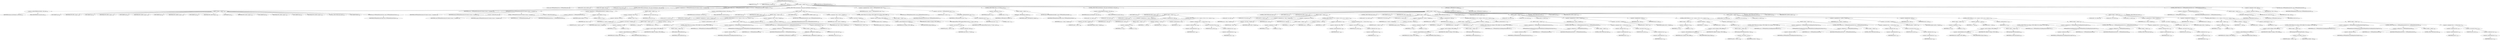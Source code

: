 digraph "TIFFReadDirEntrySshortArray" {  
"82661" [label = <(METHOD,TIFFReadDirEntrySshortArray)<SUB>1917</SUB>> ]
"82662" [label = <(PARAM,TIFF *tif)<SUB>1918</SUB>> ]
"82663" [label = <(PARAM,TIFFDirEntry *direntry)<SUB>1918</SUB>> ]
"82664" [label = <(PARAM,int16_t **value)<SUB>1918</SUB>> ]
"82665" [label = <(BLOCK,&lt;empty&gt;,&lt;empty&gt;)<SUB>1919</SUB>> ]
"82666" [label = <(LOCAL,enum TIFFReadDirEntryErr err: TIFFReadDirEntryErr)<SUB>1920</SUB>> ]
"82667" [label = <(LOCAL,uint32_t count: uint32_t)<SUB>1921</SUB>> ]
"82668" [label = <(LOCAL,void* origdata: void)<SUB>1922</SUB>> ]
"82669" [label = <(LOCAL,int16_t* data: int16_t)<SUB>1923</SUB>> ]
"82670" [label = <(CONTROL_STRUCTURE,switch(direntry-&gt;tdir_type),switch(direntry-&gt;tdir_type))<SUB>1924</SUB>> ]
"82671" [label = <(&lt;operator&gt;.indirectFieldAccess,direntry-&gt;tdir_type)<SUB>1924</SUB>> ]
"82672" [label = <(IDENTIFIER,direntry,switch(direntry-&gt;tdir_type))<SUB>1924</SUB>> ]
"82673" [label = <(FIELD_IDENTIFIER,tdir_type,tdir_type)<SUB>1924</SUB>> ]
"82674" [label = <(BLOCK,&lt;empty&gt;,&lt;empty&gt;)<SUB>1925</SUB>> ]
"82675" [label = <(JUMP_TARGET,case)<SUB>1926</SUB>> ]
"82676" [label = <(IDENTIFIER,TIFF_BYTE,&lt;empty&gt;)<SUB>1926</SUB>> ]
"82677" [label = <(JUMP_TARGET,case)<SUB>1927</SUB>> ]
"82678" [label = <(IDENTIFIER,TIFF_SBYTE,&lt;empty&gt;)<SUB>1927</SUB>> ]
"82679" [label = <(JUMP_TARGET,case)<SUB>1928</SUB>> ]
"82680" [label = <(IDENTIFIER,TIFF_SHORT,&lt;empty&gt;)<SUB>1928</SUB>> ]
"82681" [label = <(JUMP_TARGET,case)<SUB>1929</SUB>> ]
"82682" [label = <(IDENTIFIER,TIFF_SSHORT,&lt;empty&gt;)<SUB>1929</SUB>> ]
"82683" [label = <(JUMP_TARGET,case)<SUB>1930</SUB>> ]
"82684" [label = <(IDENTIFIER,TIFF_LONG,&lt;empty&gt;)<SUB>1930</SUB>> ]
"82685" [label = <(JUMP_TARGET,case)<SUB>1931</SUB>> ]
"82686" [label = <(IDENTIFIER,TIFF_SLONG,&lt;empty&gt;)<SUB>1931</SUB>> ]
"82687" [label = <(JUMP_TARGET,case)<SUB>1932</SUB>> ]
"82688" [label = <(IDENTIFIER,TIFF_LONG8,&lt;empty&gt;)<SUB>1932</SUB>> ]
"82689" [label = <(JUMP_TARGET,case)<SUB>1933</SUB>> ]
"82690" [label = <(IDENTIFIER,TIFF_SLONG8,&lt;empty&gt;)<SUB>1933</SUB>> ]
"82691" [label = <(CONTROL_STRUCTURE,break;,break;)<SUB>1934</SUB>> ]
"82692" [label = <(JUMP_TARGET,default)<SUB>1935</SUB>> ]
"82693" [label = <(RETURN,return (TIFFReadDirEntryErrType);,return (TIFFReadDirEntryErrType);)<SUB>1936</SUB>> ]
"82694" [label = <(IDENTIFIER,TIFFReadDirEntryErrType,return (TIFFReadDirEntryErrType);)<SUB>1936</SUB>> ]
"82695" [label = <(&lt;operator&gt;.assignment,err = TIFFReadDirEntryArray(tif, direntry, &amp;count, 2, &amp;origdata))<SUB>1938</SUB>> ]
"82696" [label = <(IDENTIFIER,err,err = TIFFReadDirEntryArray(tif, direntry, &amp;count, 2, &amp;origdata))<SUB>1938</SUB>> ]
"82697" [label = <(TIFFReadDirEntryArray,TIFFReadDirEntryArray(tif, direntry, &amp;count, 2, &amp;origdata))<SUB>1938</SUB>> ]
"82698" [label = <(IDENTIFIER,tif,TIFFReadDirEntryArray(tif, direntry, &amp;count, 2, &amp;origdata))<SUB>1938</SUB>> ]
"82699" [label = <(IDENTIFIER,direntry,TIFFReadDirEntryArray(tif, direntry, &amp;count, 2, &amp;origdata))<SUB>1938</SUB>> ]
"82700" [label = <(&lt;operator&gt;.addressOf,&amp;count)<SUB>1938</SUB>> ]
"82701" [label = <(IDENTIFIER,count,TIFFReadDirEntryArray(tif, direntry, &amp;count, 2, &amp;origdata))<SUB>1938</SUB>> ]
"82702" [label = <(LITERAL,2,TIFFReadDirEntryArray(tif, direntry, &amp;count, 2, &amp;origdata))<SUB>1938</SUB>> ]
"82703" [label = <(&lt;operator&gt;.addressOf,&amp;origdata)<SUB>1938</SUB>> ]
"82704" [label = <(IDENTIFIER,origdata,TIFFReadDirEntryArray(tif, direntry, &amp;count, 2, &amp;origdata))<SUB>1938</SUB>> ]
"82705" [label = <(CONTROL_STRUCTURE,if ((err != TIFFReadDirEntryErrOk) || (origdata == 0)),if ((err != TIFFReadDirEntryErrOk) || (origdata == 0)))<SUB>1939</SUB>> ]
"82706" [label = <(&lt;operator&gt;.logicalOr,(err != TIFFReadDirEntryErrOk) || (origdata == 0))<SUB>1939</SUB>> ]
"82707" [label = <(&lt;operator&gt;.notEquals,err != TIFFReadDirEntryErrOk)<SUB>1939</SUB>> ]
"82708" [label = <(IDENTIFIER,err,err != TIFFReadDirEntryErrOk)<SUB>1939</SUB>> ]
"82709" [label = <(IDENTIFIER,TIFFReadDirEntryErrOk,err != TIFFReadDirEntryErrOk)<SUB>1939</SUB>> ]
"82710" [label = <(&lt;operator&gt;.equals,origdata == 0)<SUB>1939</SUB>> ]
"82711" [label = <(IDENTIFIER,origdata,origdata == 0)<SUB>1939</SUB>> ]
"82712" [label = <(LITERAL,0,origdata == 0)<SUB>1939</SUB>> ]
"82713" [label = <(BLOCK,&lt;empty&gt;,&lt;empty&gt;)<SUB>1940</SUB>> ]
"82714" [label = <(&lt;operator&gt;.assignment,*value = 0)<SUB>1941</SUB>> ]
"82715" [label = <(&lt;operator&gt;.indirection,*value)<SUB>1941</SUB>> ]
"82716" [label = <(IDENTIFIER,value,*value = 0)<SUB>1941</SUB>> ]
"82717" [label = <(LITERAL,0,*value = 0)<SUB>1941</SUB>> ]
"82718" [label = <(RETURN,return (err);,return (err);)<SUB>1942</SUB>> ]
"82719" [label = <(IDENTIFIER,err,return (err);)<SUB>1942</SUB>> ]
"82720" [label = <(CONTROL_STRUCTURE,switch(direntry-&gt;tdir_type),switch(direntry-&gt;tdir_type))<SUB>1944</SUB>> ]
"82721" [label = <(&lt;operator&gt;.indirectFieldAccess,direntry-&gt;tdir_type)<SUB>1944</SUB>> ]
"82722" [label = <(IDENTIFIER,direntry,switch(direntry-&gt;tdir_type))<SUB>1944</SUB>> ]
"82723" [label = <(FIELD_IDENTIFIER,tdir_type,tdir_type)<SUB>1944</SUB>> ]
"82724" [label = <(BLOCK,&lt;empty&gt;,&lt;empty&gt;)<SUB>1945</SUB>> ]
"82725" [label = <(JUMP_TARGET,case)<SUB>1946</SUB>> ]
"82726" [label = <(IDENTIFIER,TIFF_SHORT,&lt;empty&gt;)<SUB>1946</SUB>> ]
"82727" [label = <(BLOCK,&lt;empty&gt;,&lt;empty&gt;)<SUB>1947</SUB>> ]
"82728" [label = <(LOCAL,uint16_t* m: uint16_t)<SUB>1948</SUB>> ]
"82729" [label = <(LOCAL,uint32_t n: uint32_t)<SUB>1949</SUB>> ]
"82730" [label = <(&lt;operator&gt;.assignment,m = (uint16_t *)origdata)<SUB>1950</SUB>> ]
"82731" [label = <(IDENTIFIER,m,m = (uint16_t *)origdata)<SUB>1950</SUB>> ]
"82732" [label = <(&lt;operator&gt;.cast,(uint16_t *)origdata)<SUB>1950</SUB>> ]
"82733" [label = <(UNKNOWN,uint16_t *,uint16_t *)<SUB>1950</SUB>> ]
"82734" [label = <(IDENTIFIER,origdata,(uint16_t *)origdata)<SUB>1950</SUB>> ]
"82735" [label = <(CONTROL_STRUCTURE,for (n = 0;n &lt; count;n++),for (n = 0;n &lt; count;n++))<SUB>1951</SUB>> ]
"82736" [label = <(BLOCK,&lt;empty&gt;,&lt;empty&gt;)<SUB>1951</SUB>> ]
"82737" [label = <(&lt;operator&gt;.assignment,n = 0)<SUB>1951</SUB>> ]
"82738" [label = <(IDENTIFIER,n,n = 0)<SUB>1951</SUB>> ]
"82739" [label = <(LITERAL,0,n = 0)<SUB>1951</SUB>> ]
"82740" [label = <(&lt;operator&gt;.lessThan,n &lt; count)<SUB>1951</SUB>> ]
"82741" [label = <(IDENTIFIER,n,n &lt; count)<SUB>1951</SUB>> ]
"82742" [label = <(IDENTIFIER,count,n &lt; count)<SUB>1951</SUB>> ]
"82743" [label = <(&lt;operator&gt;.postIncrement,n++)<SUB>1951</SUB>> ]
"82744" [label = <(IDENTIFIER,n,n++)<SUB>1951</SUB>> ]
"82745" [label = <(BLOCK,&lt;empty&gt;,&lt;empty&gt;)<SUB>1952</SUB>> ]
"82746" [label = <(CONTROL_STRUCTURE,if (tif-&gt;tif_flags &amp; TIFF_SWAB),if (tif-&gt;tif_flags &amp; TIFF_SWAB))<SUB>1953</SUB>> ]
"82747" [label = <(&lt;operator&gt;.and,tif-&gt;tif_flags &amp; TIFF_SWAB)<SUB>1953</SUB>> ]
"82748" [label = <(&lt;operator&gt;.indirectFieldAccess,tif-&gt;tif_flags)<SUB>1953</SUB>> ]
"82749" [label = <(IDENTIFIER,tif,tif-&gt;tif_flags &amp; TIFF_SWAB)<SUB>1953</SUB>> ]
"82750" [label = <(FIELD_IDENTIFIER,tif_flags,tif_flags)<SUB>1953</SUB>> ]
"82751" [label = <(IDENTIFIER,TIFF_SWAB,tif-&gt;tif_flags &amp; TIFF_SWAB)<SUB>1953</SUB>> ]
"82752" [label = <(BLOCK,&lt;empty&gt;,&lt;empty&gt;)<SUB>1954</SUB>> ]
"82753" [label = <(TIFFSwabShort,TIFFSwabShort(m))<SUB>1954</SUB>> ]
"82754" [label = <(IDENTIFIER,m,TIFFSwabShort(m))<SUB>1954</SUB>> ]
"82755" [label = <(&lt;operator&gt;.assignment,err = TIFFReadDirEntryCheckRangeSshortShort(*m))<SUB>1955</SUB>> ]
"82756" [label = <(IDENTIFIER,err,err = TIFFReadDirEntryCheckRangeSshortShort(*m))<SUB>1955</SUB>> ]
"82757" [label = <(TIFFReadDirEntryCheckRangeSshortShort,TIFFReadDirEntryCheckRangeSshortShort(*m))<SUB>1955</SUB>> ]
"82758" [label = <(&lt;operator&gt;.indirection,*m)<SUB>1955</SUB>> ]
"82759" [label = <(IDENTIFIER,m,TIFFReadDirEntryCheckRangeSshortShort(*m))<SUB>1955</SUB>> ]
"82760" [label = <(CONTROL_STRUCTURE,if (err != TIFFReadDirEntryErrOk),if (err != TIFFReadDirEntryErrOk))<SUB>1956</SUB>> ]
"82761" [label = <(&lt;operator&gt;.notEquals,err != TIFFReadDirEntryErrOk)<SUB>1956</SUB>> ]
"82762" [label = <(IDENTIFIER,err,err != TIFFReadDirEntryErrOk)<SUB>1956</SUB>> ]
"82763" [label = <(IDENTIFIER,TIFFReadDirEntryErrOk,err != TIFFReadDirEntryErrOk)<SUB>1956</SUB>> ]
"82764" [label = <(BLOCK,&lt;empty&gt;,&lt;empty&gt;)<SUB>1957</SUB>> ]
"82765" [label = <(_TIFFfreeExt,_TIFFfreeExt(tif, origdata))<SUB>1958</SUB>> ]
"82766" [label = <(IDENTIFIER,tif,_TIFFfreeExt(tif, origdata))<SUB>1958</SUB>> ]
"82767" [label = <(IDENTIFIER,origdata,_TIFFfreeExt(tif, origdata))<SUB>1958</SUB>> ]
"82768" [label = <(RETURN,return (err);,return (err);)<SUB>1959</SUB>> ]
"82769" [label = <(IDENTIFIER,err,return (err);)<SUB>1959</SUB>> ]
"82770" [label = <(&lt;operator&gt;.postIncrement,m++)<SUB>1961</SUB>> ]
"82771" [label = <(IDENTIFIER,m,m++)<SUB>1961</SUB>> ]
"82772" [label = <(&lt;operator&gt;.assignment,*value = (int16_t *)origdata)<SUB>1963</SUB>> ]
"82773" [label = <(&lt;operator&gt;.indirection,*value)<SUB>1963</SUB>> ]
"82774" [label = <(IDENTIFIER,value,*value = (int16_t *)origdata)<SUB>1963</SUB>> ]
"82775" [label = <(&lt;operator&gt;.cast,(int16_t *)origdata)<SUB>1963</SUB>> ]
"82776" [label = <(UNKNOWN,int16_t *,int16_t *)<SUB>1963</SUB>> ]
"82777" [label = <(IDENTIFIER,origdata,(int16_t *)origdata)<SUB>1963</SUB>> ]
"82778" [label = <(RETURN,return (TIFFReadDirEntryErrOk);,return (TIFFReadDirEntryErrOk);)<SUB>1964</SUB>> ]
"82779" [label = <(IDENTIFIER,TIFFReadDirEntryErrOk,return (TIFFReadDirEntryErrOk);)<SUB>1964</SUB>> ]
"82780" [label = <(JUMP_TARGET,case)<SUB>1966</SUB>> ]
"82781" [label = <(IDENTIFIER,TIFF_SSHORT,&lt;empty&gt;)<SUB>1966</SUB>> ]
"82782" [label = <(&lt;operator&gt;.assignment,*value = (int16_t *)origdata)<SUB>1967</SUB>> ]
"82783" [label = <(&lt;operator&gt;.indirection,*value)<SUB>1967</SUB>> ]
"82784" [label = <(IDENTIFIER,value,*value = (int16_t *)origdata)<SUB>1967</SUB>> ]
"82785" [label = <(&lt;operator&gt;.cast,(int16_t *)origdata)<SUB>1967</SUB>> ]
"82786" [label = <(UNKNOWN,int16_t *,int16_t *)<SUB>1967</SUB>> ]
"82787" [label = <(IDENTIFIER,origdata,(int16_t *)origdata)<SUB>1967</SUB>> ]
"82788" [label = <(CONTROL_STRUCTURE,if (tif-&gt;tif_flags &amp; TIFF_SWAB),if (tif-&gt;tif_flags &amp; TIFF_SWAB))<SUB>1968</SUB>> ]
"82789" [label = <(&lt;operator&gt;.and,tif-&gt;tif_flags &amp; TIFF_SWAB)<SUB>1968</SUB>> ]
"82790" [label = <(&lt;operator&gt;.indirectFieldAccess,tif-&gt;tif_flags)<SUB>1968</SUB>> ]
"82791" [label = <(IDENTIFIER,tif,tif-&gt;tif_flags &amp; TIFF_SWAB)<SUB>1968</SUB>> ]
"82792" [label = <(FIELD_IDENTIFIER,tif_flags,tif_flags)<SUB>1968</SUB>> ]
"82793" [label = <(IDENTIFIER,TIFF_SWAB,tif-&gt;tif_flags &amp; TIFF_SWAB)<SUB>1968</SUB>> ]
"82794" [label = <(BLOCK,&lt;empty&gt;,&lt;empty&gt;)<SUB>1969</SUB>> ]
"82795" [label = <(TIFFSwabArrayOfShort,TIFFSwabArrayOfShort((uint16_t *)(*value), count))<SUB>1969</SUB>> ]
"82796" [label = <(&lt;operator&gt;.cast,(uint16_t *)(*value))<SUB>1969</SUB>> ]
"82797" [label = <(UNKNOWN,uint16_t *,uint16_t *)<SUB>1969</SUB>> ]
"82798" [label = <(&lt;operator&gt;.indirection,*value)<SUB>1969</SUB>> ]
"82799" [label = <(IDENTIFIER,value,(uint16_t *)(*value))<SUB>1969</SUB>> ]
"82800" [label = <(IDENTIFIER,count,TIFFSwabArrayOfShort((uint16_t *)(*value), count))<SUB>1969</SUB>> ]
"82801" [label = <(RETURN,return (TIFFReadDirEntryErrOk);,return (TIFFReadDirEntryErrOk);)<SUB>1970</SUB>> ]
"82802" [label = <(IDENTIFIER,TIFFReadDirEntryErrOk,return (TIFFReadDirEntryErrOk);)<SUB>1970</SUB>> ]
"82803" [label = <(&lt;operator&gt;.assignment,data = (int16_t *)_TIFFmallocExt(tif, count * 2))<SUB>1972</SUB>> ]
"82804" [label = <(IDENTIFIER,data,data = (int16_t *)_TIFFmallocExt(tif, count * 2))<SUB>1972</SUB>> ]
"82805" [label = <(&lt;operator&gt;.cast,(int16_t *)_TIFFmallocExt(tif, count * 2))<SUB>1972</SUB>> ]
"82806" [label = <(UNKNOWN,int16_t *,int16_t *)<SUB>1972</SUB>> ]
"82807" [label = <(_TIFFmallocExt,_TIFFmallocExt(tif, count * 2))<SUB>1972</SUB>> ]
"82808" [label = <(IDENTIFIER,tif,_TIFFmallocExt(tif, count * 2))<SUB>1972</SUB>> ]
"82809" [label = <(&lt;operator&gt;.multiplication,count * 2)<SUB>1972</SUB>> ]
"82810" [label = <(IDENTIFIER,count,count * 2)<SUB>1972</SUB>> ]
"82811" [label = <(LITERAL,2,count * 2)<SUB>1972</SUB>> ]
"82812" [label = <(CONTROL_STRUCTURE,if (data == 0),if (data == 0))<SUB>1973</SUB>> ]
"82813" [label = <(&lt;operator&gt;.equals,data == 0)<SUB>1973</SUB>> ]
"82814" [label = <(IDENTIFIER,data,data == 0)<SUB>1973</SUB>> ]
"82815" [label = <(LITERAL,0,data == 0)<SUB>1973</SUB>> ]
"82816" [label = <(BLOCK,&lt;empty&gt;,&lt;empty&gt;)<SUB>1974</SUB>> ]
"82817" [label = <(_TIFFfreeExt,_TIFFfreeExt(tif, origdata))<SUB>1975</SUB>> ]
"82818" [label = <(IDENTIFIER,tif,_TIFFfreeExt(tif, origdata))<SUB>1975</SUB>> ]
"82819" [label = <(IDENTIFIER,origdata,_TIFFfreeExt(tif, origdata))<SUB>1975</SUB>> ]
"82820" [label = <(RETURN,return (TIFFReadDirEntryErrAlloc);,return (TIFFReadDirEntryErrAlloc);)<SUB>1976</SUB>> ]
"82821" [label = <(IDENTIFIER,TIFFReadDirEntryErrAlloc,return (TIFFReadDirEntryErrAlloc);)<SUB>1976</SUB>> ]
"82822" [label = <(CONTROL_STRUCTURE,switch(direntry-&gt;tdir_type),switch(direntry-&gt;tdir_type))<SUB>1978</SUB>> ]
"82823" [label = <(&lt;operator&gt;.indirectFieldAccess,direntry-&gt;tdir_type)<SUB>1978</SUB>> ]
"82824" [label = <(IDENTIFIER,direntry,switch(direntry-&gt;tdir_type))<SUB>1978</SUB>> ]
"82825" [label = <(FIELD_IDENTIFIER,tdir_type,tdir_type)<SUB>1978</SUB>> ]
"82826" [label = <(BLOCK,&lt;empty&gt;,&lt;empty&gt;)<SUB>1979</SUB>> ]
"82827" [label = <(JUMP_TARGET,case)<SUB>1980</SUB>> ]
"82828" [label = <(IDENTIFIER,TIFF_BYTE,&lt;empty&gt;)<SUB>1980</SUB>> ]
"82829" [label = <(BLOCK,&lt;empty&gt;,&lt;empty&gt;)<SUB>1981</SUB>> ]
"82830" [label = <(LOCAL,uint8_t* ma: uint8_t)<SUB>1982</SUB>> ]
"82831" [label = <(LOCAL,int16_t* mb: int16_t)<SUB>1983</SUB>> ]
"82832" [label = <(LOCAL,uint32_t n: uint32_t)<SUB>1984</SUB>> ]
"82833" [label = <(&lt;operator&gt;.assignment,ma = (uint8_t *)origdata)<SUB>1985</SUB>> ]
"82834" [label = <(IDENTIFIER,ma,ma = (uint8_t *)origdata)<SUB>1985</SUB>> ]
"82835" [label = <(&lt;operator&gt;.cast,(uint8_t *)origdata)<SUB>1985</SUB>> ]
"82836" [label = <(UNKNOWN,uint8_t *,uint8_t *)<SUB>1985</SUB>> ]
"82837" [label = <(IDENTIFIER,origdata,(uint8_t *)origdata)<SUB>1985</SUB>> ]
"82838" [label = <(&lt;operator&gt;.assignment,mb = data)<SUB>1986</SUB>> ]
"82839" [label = <(IDENTIFIER,mb,mb = data)<SUB>1986</SUB>> ]
"82840" [label = <(IDENTIFIER,data,mb = data)<SUB>1986</SUB>> ]
"82841" [label = <(CONTROL_STRUCTURE,for (n = 0;n &lt; count;n++),for (n = 0;n &lt; count;n++))<SUB>1987</SUB>> ]
"82842" [label = <(BLOCK,&lt;empty&gt;,&lt;empty&gt;)<SUB>1987</SUB>> ]
"82843" [label = <(&lt;operator&gt;.assignment,n = 0)<SUB>1987</SUB>> ]
"82844" [label = <(IDENTIFIER,n,n = 0)<SUB>1987</SUB>> ]
"82845" [label = <(LITERAL,0,n = 0)<SUB>1987</SUB>> ]
"82846" [label = <(&lt;operator&gt;.lessThan,n &lt; count)<SUB>1987</SUB>> ]
"82847" [label = <(IDENTIFIER,n,n &lt; count)<SUB>1987</SUB>> ]
"82848" [label = <(IDENTIFIER,count,n &lt; count)<SUB>1987</SUB>> ]
"82849" [label = <(&lt;operator&gt;.postIncrement,n++)<SUB>1987</SUB>> ]
"82850" [label = <(IDENTIFIER,n,n++)<SUB>1987</SUB>> ]
"82851" [label = <(&lt;operator&gt;.assignment,*mb++ = (int16_t)(*ma++))<SUB>1988</SUB>> ]
"82852" [label = <(&lt;operator&gt;.indirection,*mb++)<SUB>1988</SUB>> ]
"82853" [label = <(&lt;operator&gt;.postIncrement,mb++)<SUB>1988</SUB>> ]
"82854" [label = <(IDENTIFIER,mb,mb++)<SUB>1988</SUB>> ]
"82855" [label = <(&lt;operator&gt;.cast,(int16_t)(*ma++))<SUB>1988</SUB>> ]
"82856" [label = <(UNKNOWN,int16_t,int16_t)<SUB>1988</SUB>> ]
"82857" [label = <(&lt;operator&gt;.indirection,*ma++)<SUB>1988</SUB>> ]
"82858" [label = <(&lt;operator&gt;.postIncrement,ma++)<SUB>1988</SUB>> ]
"82859" [label = <(IDENTIFIER,ma,ma++)<SUB>1988</SUB>> ]
"82860" [label = <(CONTROL_STRUCTURE,break;,break;)<SUB>1990</SUB>> ]
"82861" [label = <(JUMP_TARGET,case)<SUB>1991</SUB>> ]
"82862" [label = <(IDENTIFIER,TIFF_SBYTE,&lt;empty&gt;)<SUB>1991</SUB>> ]
"82863" [label = <(BLOCK,&lt;empty&gt;,&lt;empty&gt;)<SUB>1992</SUB>> ]
"82864" [label = <(LOCAL,int8_t* ma: int8_t)<SUB>1993</SUB>> ]
"82865" [label = <(LOCAL,int16_t* mb: int16_t)<SUB>1994</SUB>> ]
"82866" [label = <(LOCAL,uint32_t n: uint32_t)<SUB>1995</SUB>> ]
"82867" [label = <(&lt;operator&gt;.assignment,ma = (int8_t *)origdata)<SUB>1996</SUB>> ]
"82868" [label = <(IDENTIFIER,ma,ma = (int8_t *)origdata)<SUB>1996</SUB>> ]
"82869" [label = <(&lt;operator&gt;.cast,(int8_t *)origdata)<SUB>1996</SUB>> ]
"82870" [label = <(UNKNOWN,int8_t *,int8_t *)<SUB>1996</SUB>> ]
"82871" [label = <(IDENTIFIER,origdata,(int8_t *)origdata)<SUB>1996</SUB>> ]
"82872" [label = <(&lt;operator&gt;.assignment,mb = data)<SUB>1997</SUB>> ]
"82873" [label = <(IDENTIFIER,mb,mb = data)<SUB>1997</SUB>> ]
"82874" [label = <(IDENTIFIER,data,mb = data)<SUB>1997</SUB>> ]
"82875" [label = <(CONTROL_STRUCTURE,for (n = 0;n &lt; count;n++),for (n = 0;n &lt; count;n++))<SUB>1998</SUB>> ]
"82876" [label = <(BLOCK,&lt;empty&gt;,&lt;empty&gt;)<SUB>1998</SUB>> ]
"82877" [label = <(&lt;operator&gt;.assignment,n = 0)<SUB>1998</SUB>> ]
"82878" [label = <(IDENTIFIER,n,n = 0)<SUB>1998</SUB>> ]
"82879" [label = <(LITERAL,0,n = 0)<SUB>1998</SUB>> ]
"82880" [label = <(&lt;operator&gt;.lessThan,n &lt; count)<SUB>1998</SUB>> ]
"82881" [label = <(IDENTIFIER,n,n &lt; count)<SUB>1998</SUB>> ]
"82882" [label = <(IDENTIFIER,count,n &lt; count)<SUB>1998</SUB>> ]
"82883" [label = <(&lt;operator&gt;.postIncrement,n++)<SUB>1998</SUB>> ]
"82884" [label = <(IDENTIFIER,n,n++)<SUB>1998</SUB>> ]
"82885" [label = <(&lt;operator&gt;.assignment,*mb++ = (int16_t)(*ma++))<SUB>1999</SUB>> ]
"82886" [label = <(&lt;operator&gt;.indirection,*mb++)<SUB>1999</SUB>> ]
"82887" [label = <(&lt;operator&gt;.postIncrement,mb++)<SUB>1999</SUB>> ]
"82888" [label = <(IDENTIFIER,mb,mb++)<SUB>1999</SUB>> ]
"82889" [label = <(&lt;operator&gt;.cast,(int16_t)(*ma++))<SUB>1999</SUB>> ]
"82890" [label = <(UNKNOWN,int16_t,int16_t)<SUB>1999</SUB>> ]
"82891" [label = <(&lt;operator&gt;.indirection,*ma++)<SUB>1999</SUB>> ]
"82892" [label = <(&lt;operator&gt;.postIncrement,ma++)<SUB>1999</SUB>> ]
"82893" [label = <(IDENTIFIER,ma,ma++)<SUB>1999</SUB>> ]
"82894" [label = <(CONTROL_STRUCTURE,break;,break;)<SUB>2001</SUB>> ]
"82895" [label = <(JUMP_TARGET,case)<SUB>2002</SUB>> ]
"82896" [label = <(IDENTIFIER,TIFF_LONG,&lt;empty&gt;)<SUB>2002</SUB>> ]
"82897" [label = <(BLOCK,&lt;empty&gt;,&lt;empty&gt;)<SUB>2003</SUB>> ]
"82898" [label = <(LOCAL,uint32_t* ma: uint32_t)<SUB>2004</SUB>> ]
"82899" [label = <(LOCAL,int16_t* mb: int16_t)<SUB>2005</SUB>> ]
"82900" [label = <(LOCAL,uint32_t n: uint32_t)<SUB>2006</SUB>> ]
"82901" [label = <(&lt;operator&gt;.assignment,ma = (uint32_t *)origdata)<SUB>2007</SUB>> ]
"82902" [label = <(IDENTIFIER,ma,ma = (uint32_t *)origdata)<SUB>2007</SUB>> ]
"82903" [label = <(&lt;operator&gt;.cast,(uint32_t *)origdata)<SUB>2007</SUB>> ]
"82904" [label = <(UNKNOWN,uint32_t *,uint32_t *)<SUB>2007</SUB>> ]
"82905" [label = <(IDENTIFIER,origdata,(uint32_t *)origdata)<SUB>2007</SUB>> ]
"82906" [label = <(&lt;operator&gt;.assignment,mb = data)<SUB>2008</SUB>> ]
"82907" [label = <(IDENTIFIER,mb,mb = data)<SUB>2008</SUB>> ]
"82908" [label = <(IDENTIFIER,data,mb = data)<SUB>2008</SUB>> ]
"82909" [label = <(CONTROL_STRUCTURE,for (n = 0;n &lt; count;n++),for (n = 0;n &lt; count;n++))<SUB>2009</SUB>> ]
"82910" [label = <(BLOCK,&lt;empty&gt;,&lt;empty&gt;)<SUB>2009</SUB>> ]
"82911" [label = <(&lt;operator&gt;.assignment,n = 0)<SUB>2009</SUB>> ]
"82912" [label = <(IDENTIFIER,n,n = 0)<SUB>2009</SUB>> ]
"82913" [label = <(LITERAL,0,n = 0)<SUB>2009</SUB>> ]
"82914" [label = <(&lt;operator&gt;.lessThan,n &lt; count)<SUB>2009</SUB>> ]
"82915" [label = <(IDENTIFIER,n,n &lt; count)<SUB>2009</SUB>> ]
"82916" [label = <(IDENTIFIER,count,n &lt; count)<SUB>2009</SUB>> ]
"82917" [label = <(&lt;operator&gt;.postIncrement,n++)<SUB>2009</SUB>> ]
"82918" [label = <(IDENTIFIER,n,n++)<SUB>2009</SUB>> ]
"82919" [label = <(BLOCK,&lt;empty&gt;,&lt;empty&gt;)<SUB>2010</SUB>> ]
"82920" [label = <(CONTROL_STRUCTURE,if (tif-&gt;tif_flags &amp; TIFF_SWAB),if (tif-&gt;tif_flags &amp; TIFF_SWAB))<SUB>2011</SUB>> ]
"82921" [label = <(&lt;operator&gt;.and,tif-&gt;tif_flags &amp; TIFF_SWAB)<SUB>2011</SUB>> ]
"82922" [label = <(&lt;operator&gt;.indirectFieldAccess,tif-&gt;tif_flags)<SUB>2011</SUB>> ]
"82923" [label = <(IDENTIFIER,tif,tif-&gt;tif_flags &amp; TIFF_SWAB)<SUB>2011</SUB>> ]
"82924" [label = <(FIELD_IDENTIFIER,tif_flags,tif_flags)<SUB>2011</SUB>> ]
"82925" [label = <(IDENTIFIER,TIFF_SWAB,tif-&gt;tif_flags &amp; TIFF_SWAB)<SUB>2011</SUB>> ]
"82926" [label = <(BLOCK,&lt;empty&gt;,&lt;empty&gt;)<SUB>2012</SUB>> ]
"82927" [label = <(TIFFSwabLong,TIFFSwabLong(ma))<SUB>2012</SUB>> ]
"82928" [label = <(IDENTIFIER,ma,TIFFSwabLong(ma))<SUB>2012</SUB>> ]
"82929" [label = <(&lt;operator&gt;.assignment,err = TIFFReadDirEntryCheckRangeSshortLong(*ma))<SUB>2013</SUB>> ]
"82930" [label = <(IDENTIFIER,err,err = TIFFReadDirEntryCheckRangeSshortLong(*ma))<SUB>2013</SUB>> ]
"82931" [label = <(TIFFReadDirEntryCheckRangeSshortLong,TIFFReadDirEntryCheckRangeSshortLong(*ma))<SUB>2013</SUB>> ]
"82932" [label = <(&lt;operator&gt;.indirection,*ma)<SUB>2013</SUB>> ]
"82933" [label = <(IDENTIFIER,ma,TIFFReadDirEntryCheckRangeSshortLong(*ma))<SUB>2013</SUB>> ]
"82934" [label = <(CONTROL_STRUCTURE,if (err != TIFFReadDirEntryErrOk),if (err != TIFFReadDirEntryErrOk))<SUB>2014</SUB>> ]
"82935" [label = <(&lt;operator&gt;.notEquals,err != TIFFReadDirEntryErrOk)<SUB>2014</SUB>> ]
"82936" [label = <(IDENTIFIER,err,err != TIFFReadDirEntryErrOk)<SUB>2014</SUB>> ]
"82937" [label = <(IDENTIFIER,TIFFReadDirEntryErrOk,err != TIFFReadDirEntryErrOk)<SUB>2014</SUB>> ]
"82938" [label = <(BLOCK,&lt;empty&gt;,&lt;empty&gt;)<SUB>2015</SUB>> ]
"82939" [label = <(CONTROL_STRUCTURE,break;,break;)<SUB>2015</SUB>> ]
"82940" [label = <(&lt;operator&gt;.assignment,*mb++ = (int16_t)(*ma++))<SUB>2016</SUB>> ]
"82941" [label = <(&lt;operator&gt;.indirection,*mb++)<SUB>2016</SUB>> ]
"82942" [label = <(&lt;operator&gt;.postIncrement,mb++)<SUB>2016</SUB>> ]
"82943" [label = <(IDENTIFIER,mb,mb++)<SUB>2016</SUB>> ]
"82944" [label = <(&lt;operator&gt;.cast,(int16_t)(*ma++))<SUB>2016</SUB>> ]
"82945" [label = <(UNKNOWN,int16_t,int16_t)<SUB>2016</SUB>> ]
"82946" [label = <(&lt;operator&gt;.indirection,*ma++)<SUB>2016</SUB>> ]
"82947" [label = <(&lt;operator&gt;.postIncrement,ma++)<SUB>2016</SUB>> ]
"82948" [label = <(IDENTIFIER,ma,ma++)<SUB>2016</SUB>> ]
"82949" [label = <(CONTROL_STRUCTURE,break;,break;)<SUB>2019</SUB>> ]
"82950" [label = <(JUMP_TARGET,case)<SUB>2020</SUB>> ]
"82951" [label = <(IDENTIFIER,TIFF_SLONG,&lt;empty&gt;)<SUB>2020</SUB>> ]
"82952" [label = <(BLOCK,&lt;empty&gt;,&lt;empty&gt;)<SUB>2021</SUB>> ]
"82953" [label = <(LOCAL,int32_t* ma: int32_t)<SUB>2022</SUB>> ]
"82954" [label = <(LOCAL,int16_t* mb: int16_t)<SUB>2023</SUB>> ]
"82955" [label = <(LOCAL,uint32_t n: uint32_t)<SUB>2024</SUB>> ]
"82956" [label = <(&lt;operator&gt;.assignment,ma = (int32_t *)origdata)<SUB>2025</SUB>> ]
"82957" [label = <(IDENTIFIER,ma,ma = (int32_t *)origdata)<SUB>2025</SUB>> ]
"82958" [label = <(&lt;operator&gt;.cast,(int32_t *)origdata)<SUB>2025</SUB>> ]
"82959" [label = <(UNKNOWN,int32_t *,int32_t *)<SUB>2025</SUB>> ]
"82960" [label = <(IDENTIFIER,origdata,(int32_t *)origdata)<SUB>2025</SUB>> ]
"82961" [label = <(&lt;operator&gt;.assignment,mb = data)<SUB>2026</SUB>> ]
"82962" [label = <(IDENTIFIER,mb,mb = data)<SUB>2026</SUB>> ]
"82963" [label = <(IDENTIFIER,data,mb = data)<SUB>2026</SUB>> ]
"82964" [label = <(CONTROL_STRUCTURE,for (n = 0;n &lt; count;n++),for (n = 0;n &lt; count;n++))<SUB>2027</SUB>> ]
"82965" [label = <(BLOCK,&lt;empty&gt;,&lt;empty&gt;)<SUB>2027</SUB>> ]
"82966" [label = <(&lt;operator&gt;.assignment,n = 0)<SUB>2027</SUB>> ]
"82967" [label = <(IDENTIFIER,n,n = 0)<SUB>2027</SUB>> ]
"82968" [label = <(LITERAL,0,n = 0)<SUB>2027</SUB>> ]
"82969" [label = <(&lt;operator&gt;.lessThan,n &lt; count)<SUB>2027</SUB>> ]
"82970" [label = <(IDENTIFIER,n,n &lt; count)<SUB>2027</SUB>> ]
"82971" [label = <(IDENTIFIER,count,n &lt; count)<SUB>2027</SUB>> ]
"82972" [label = <(&lt;operator&gt;.postIncrement,n++)<SUB>2027</SUB>> ]
"82973" [label = <(IDENTIFIER,n,n++)<SUB>2027</SUB>> ]
"82974" [label = <(BLOCK,&lt;empty&gt;,&lt;empty&gt;)<SUB>2028</SUB>> ]
"82975" [label = <(CONTROL_STRUCTURE,if (tif-&gt;tif_flags &amp; TIFF_SWAB),if (tif-&gt;tif_flags &amp; TIFF_SWAB))<SUB>2029</SUB>> ]
"82976" [label = <(&lt;operator&gt;.and,tif-&gt;tif_flags &amp; TIFF_SWAB)<SUB>2029</SUB>> ]
"82977" [label = <(&lt;operator&gt;.indirectFieldAccess,tif-&gt;tif_flags)<SUB>2029</SUB>> ]
"82978" [label = <(IDENTIFIER,tif,tif-&gt;tif_flags &amp; TIFF_SWAB)<SUB>2029</SUB>> ]
"82979" [label = <(FIELD_IDENTIFIER,tif_flags,tif_flags)<SUB>2029</SUB>> ]
"82980" [label = <(IDENTIFIER,TIFF_SWAB,tif-&gt;tif_flags &amp; TIFF_SWAB)<SUB>2029</SUB>> ]
"82981" [label = <(BLOCK,&lt;empty&gt;,&lt;empty&gt;)<SUB>2030</SUB>> ]
"82982" [label = <(TIFFSwabLong,TIFFSwabLong((uint32_t *)ma))<SUB>2030</SUB>> ]
"82983" [label = <(&lt;operator&gt;.cast,(uint32_t *)ma)<SUB>2030</SUB>> ]
"82984" [label = <(UNKNOWN,uint32_t *,uint32_t *)<SUB>2030</SUB>> ]
"82985" [label = <(IDENTIFIER,ma,(uint32_t *)ma)<SUB>2030</SUB>> ]
"82986" [label = <(&lt;operator&gt;.assignment,err = TIFFReadDirEntryCheckRangeSshortSlong(*ma))<SUB>2031</SUB>> ]
"82987" [label = <(IDENTIFIER,err,err = TIFFReadDirEntryCheckRangeSshortSlong(*ma))<SUB>2031</SUB>> ]
"82988" [label = <(TIFFReadDirEntryCheckRangeSshortSlong,TIFFReadDirEntryCheckRangeSshortSlong(*ma))<SUB>2031</SUB>> ]
"82989" [label = <(&lt;operator&gt;.indirection,*ma)<SUB>2031</SUB>> ]
"82990" [label = <(IDENTIFIER,ma,TIFFReadDirEntryCheckRangeSshortSlong(*ma))<SUB>2031</SUB>> ]
"82991" [label = <(CONTROL_STRUCTURE,if (err != TIFFReadDirEntryErrOk),if (err != TIFFReadDirEntryErrOk))<SUB>2032</SUB>> ]
"82992" [label = <(&lt;operator&gt;.notEquals,err != TIFFReadDirEntryErrOk)<SUB>2032</SUB>> ]
"82993" [label = <(IDENTIFIER,err,err != TIFFReadDirEntryErrOk)<SUB>2032</SUB>> ]
"82994" [label = <(IDENTIFIER,TIFFReadDirEntryErrOk,err != TIFFReadDirEntryErrOk)<SUB>2032</SUB>> ]
"82995" [label = <(BLOCK,&lt;empty&gt;,&lt;empty&gt;)<SUB>2033</SUB>> ]
"82996" [label = <(CONTROL_STRUCTURE,break;,break;)<SUB>2033</SUB>> ]
"82997" [label = <(&lt;operator&gt;.assignment,*mb++ = (int16_t)(*ma++))<SUB>2034</SUB>> ]
"82998" [label = <(&lt;operator&gt;.indirection,*mb++)<SUB>2034</SUB>> ]
"82999" [label = <(&lt;operator&gt;.postIncrement,mb++)<SUB>2034</SUB>> ]
"83000" [label = <(IDENTIFIER,mb,mb++)<SUB>2034</SUB>> ]
"83001" [label = <(&lt;operator&gt;.cast,(int16_t)(*ma++))<SUB>2034</SUB>> ]
"83002" [label = <(UNKNOWN,int16_t,int16_t)<SUB>2034</SUB>> ]
"83003" [label = <(&lt;operator&gt;.indirection,*ma++)<SUB>2034</SUB>> ]
"83004" [label = <(&lt;operator&gt;.postIncrement,ma++)<SUB>2034</SUB>> ]
"83005" [label = <(IDENTIFIER,ma,ma++)<SUB>2034</SUB>> ]
"83006" [label = <(CONTROL_STRUCTURE,break;,break;)<SUB>2037</SUB>> ]
"83007" [label = <(JUMP_TARGET,case)<SUB>2038</SUB>> ]
"83008" [label = <(IDENTIFIER,TIFF_LONG8,&lt;empty&gt;)<SUB>2038</SUB>> ]
"83009" [label = <(BLOCK,&lt;empty&gt;,&lt;empty&gt;)<SUB>2039</SUB>> ]
"83010" [label = <(LOCAL,uint64_t* ma: uint64_t)<SUB>2040</SUB>> ]
"83011" [label = <(LOCAL,int16_t* mb: int16_t)<SUB>2041</SUB>> ]
"83012" [label = <(LOCAL,uint32_t n: uint32_t)<SUB>2042</SUB>> ]
"83013" [label = <(&lt;operator&gt;.assignment,ma = (uint64_t *)origdata)<SUB>2043</SUB>> ]
"83014" [label = <(IDENTIFIER,ma,ma = (uint64_t *)origdata)<SUB>2043</SUB>> ]
"83015" [label = <(&lt;operator&gt;.cast,(uint64_t *)origdata)<SUB>2043</SUB>> ]
"83016" [label = <(UNKNOWN,uint64_t *,uint64_t *)<SUB>2043</SUB>> ]
"83017" [label = <(IDENTIFIER,origdata,(uint64_t *)origdata)<SUB>2043</SUB>> ]
"83018" [label = <(&lt;operator&gt;.assignment,mb = data)<SUB>2044</SUB>> ]
"83019" [label = <(IDENTIFIER,mb,mb = data)<SUB>2044</SUB>> ]
"83020" [label = <(IDENTIFIER,data,mb = data)<SUB>2044</SUB>> ]
"83021" [label = <(CONTROL_STRUCTURE,for (n = 0;n &lt; count;n++),for (n = 0;n &lt; count;n++))<SUB>2045</SUB>> ]
"83022" [label = <(BLOCK,&lt;empty&gt;,&lt;empty&gt;)<SUB>2045</SUB>> ]
"83023" [label = <(&lt;operator&gt;.assignment,n = 0)<SUB>2045</SUB>> ]
"83024" [label = <(IDENTIFIER,n,n = 0)<SUB>2045</SUB>> ]
"83025" [label = <(LITERAL,0,n = 0)<SUB>2045</SUB>> ]
"83026" [label = <(&lt;operator&gt;.lessThan,n &lt; count)<SUB>2045</SUB>> ]
"83027" [label = <(IDENTIFIER,n,n &lt; count)<SUB>2045</SUB>> ]
"83028" [label = <(IDENTIFIER,count,n &lt; count)<SUB>2045</SUB>> ]
"83029" [label = <(&lt;operator&gt;.postIncrement,n++)<SUB>2045</SUB>> ]
"83030" [label = <(IDENTIFIER,n,n++)<SUB>2045</SUB>> ]
"83031" [label = <(BLOCK,&lt;empty&gt;,&lt;empty&gt;)<SUB>2046</SUB>> ]
"83032" [label = <(CONTROL_STRUCTURE,if (tif-&gt;tif_flags &amp; TIFF_SWAB),if (tif-&gt;tif_flags &amp; TIFF_SWAB))<SUB>2047</SUB>> ]
"83033" [label = <(&lt;operator&gt;.and,tif-&gt;tif_flags &amp; TIFF_SWAB)<SUB>2047</SUB>> ]
"83034" [label = <(&lt;operator&gt;.indirectFieldAccess,tif-&gt;tif_flags)<SUB>2047</SUB>> ]
"83035" [label = <(IDENTIFIER,tif,tif-&gt;tif_flags &amp; TIFF_SWAB)<SUB>2047</SUB>> ]
"83036" [label = <(FIELD_IDENTIFIER,tif_flags,tif_flags)<SUB>2047</SUB>> ]
"83037" [label = <(IDENTIFIER,TIFF_SWAB,tif-&gt;tif_flags &amp; TIFF_SWAB)<SUB>2047</SUB>> ]
"83038" [label = <(BLOCK,&lt;empty&gt;,&lt;empty&gt;)<SUB>2048</SUB>> ]
"83039" [label = <(TIFFSwabLong8,TIFFSwabLong8(ma))<SUB>2048</SUB>> ]
"83040" [label = <(IDENTIFIER,ma,TIFFSwabLong8(ma))<SUB>2048</SUB>> ]
"83041" [label = <(&lt;operator&gt;.assignment,err = TIFFReadDirEntryCheckRangeSshortLong8(*ma))<SUB>2049</SUB>> ]
"83042" [label = <(IDENTIFIER,err,err = TIFFReadDirEntryCheckRangeSshortLong8(*ma))<SUB>2049</SUB>> ]
"83043" [label = <(TIFFReadDirEntryCheckRangeSshortLong8,TIFFReadDirEntryCheckRangeSshortLong8(*ma))<SUB>2049</SUB>> ]
"83044" [label = <(&lt;operator&gt;.indirection,*ma)<SUB>2049</SUB>> ]
"83045" [label = <(IDENTIFIER,ma,TIFFReadDirEntryCheckRangeSshortLong8(*ma))<SUB>2049</SUB>> ]
"83046" [label = <(CONTROL_STRUCTURE,if (err != TIFFReadDirEntryErrOk),if (err != TIFFReadDirEntryErrOk))<SUB>2050</SUB>> ]
"83047" [label = <(&lt;operator&gt;.notEquals,err != TIFFReadDirEntryErrOk)<SUB>2050</SUB>> ]
"83048" [label = <(IDENTIFIER,err,err != TIFFReadDirEntryErrOk)<SUB>2050</SUB>> ]
"83049" [label = <(IDENTIFIER,TIFFReadDirEntryErrOk,err != TIFFReadDirEntryErrOk)<SUB>2050</SUB>> ]
"83050" [label = <(BLOCK,&lt;empty&gt;,&lt;empty&gt;)<SUB>2051</SUB>> ]
"83051" [label = <(CONTROL_STRUCTURE,break;,break;)<SUB>2051</SUB>> ]
"83052" [label = <(&lt;operator&gt;.assignment,*mb++ = (int16_t)(*ma++))<SUB>2052</SUB>> ]
"83053" [label = <(&lt;operator&gt;.indirection,*mb++)<SUB>2052</SUB>> ]
"83054" [label = <(&lt;operator&gt;.postIncrement,mb++)<SUB>2052</SUB>> ]
"83055" [label = <(IDENTIFIER,mb,mb++)<SUB>2052</SUB>> ]
"83056" [label = <(&lt;operator&gt;.cast,(int16_t)(*ma++))<SUB>2052</SUB>> ]
"83057" [label = <(UNKNOWN,int16_t,int16_t)<SUB>2052</SUB>> ]
"83058" [label = <(&lt;operator&gt;.indirection,*ma++)<SUB>2052</SUB>> ]
"83059" [label = <(&lt;operator&gt;.postIncrement,ma++)<SUB>2052</SUB>> ]
"83060" [label = <(IDENTIFIER,ma,ma++)<SUB>2052</SUB>> ]
"83061" [label = <(CONTROL_STRUCTURE,break;,break;)<SUB>2055</SUB>> ]
"83062" [label = <(JUMP_TARGET,case)<SUB>2056</SUB>> ]
"83063" [label = <(IDENTIFIER,TIFF_SLONG8,&lt;empty&gt;)<SUB>2056</SUB>> ]
"83064" [label = <(BLOCK,&lt;empty&gt;,&lt;empty&gt;)<SUB>2057</SUB>> ]
"83065" [label = <(LOCAL,int64_t* ma: int64_t)<SUB>2058</SUB>> ]
"83066" [label = <(LOCAL,int16_t* mb: int16_t)<SUB>2059</SUB>> ]
"83067" [label = <(LOCAL,uint32_t n: uint32_t)<SUB>2060</SUB>> ]
"83068" [label = <(&lt;operator&gt;.assignment,ma = (int64_t *)origdata)<SUB>2061</SUB>> ]
"83069" [label = <(IDENTIFIER,ma,ma = (int64_t *)origdata)<SUB>2061</SUB>> ]
"83070" [label = <(&lt;operator&gt;.cast,(int64_t *)origdata)<SUB>2061</SUB>> ]
"83071" [label = <(UNKNOWN,int64_t *,int64_t *)<SUB>2061</SUB>> ]
"83072" [label = <(IDENTIFIER,origdata,(int64_t *)origdata)<SUB>2061</SUB>> ]
"83073" [label = <(&lt;operator&gt;.assignment,mb = data)<SUB>2062</SUB>> ]
"83074" [label = <(IDENTIFIER,mb,mb = data)<SUB>2062</SUB>> ]
"83075" [label = <(IDENTIFIER,data,mb = data)<SUB>2062</SUB>> ]
"83076" [label = <(CONTROL_STRUCTURE,for (n = 0;n &lt; count;n++),for (n = 0;n &lt; count;n++))<SUB>2063</SUB>> ]
"83077" [label = <(BLOCK,&lt;empty&gt;,&lt;empty&gt;)<SUB>2063</SUB>> ]
"83078" [label = <(&lt;operator&gt;.assignment,n = 0)<SUB>2063</SUB>> ]
"83079" [label = <(IDENTIFIER,n,n = 0)<SUB>2063</SUB>> ]
"83080" [label = <(LITERAL,0,n = 0)<SUB>2063</SUB>> ]
"83081" [label = <(&lt;operator&gt;.lessThan,n &lt; count)<SUB>2063</SUB>> ]
"83082" [label = <(IDENTIFIER,n,n &lt; count)<SUB>2063</SUB>> ]
"83083" [label = <(IDENTIFIER,count,n &lt; count)<SUB>2063</SUB>> ]
"83084" [label = <(&lt;operator&gt;.postIncrement,n++)<SUB>2063</SUB>> ]
"83085" [label = <(IDENTIFIER,n,n++)<SUB>2063</SUB>> ]
"83086" [label = <(BLOCK,&lt;empty&gt;,&lt;empty&gt;)<SUB>2064</SUB>> ]
"83087" [label = <(CONTROL_STRUCTURE,if (tif-&gt;tif_flags &amp; TIFF_SWAB),if (tif-&gt;tif_flags &amp; TIFF_SWAB))<SUB>2065</SUB>> ]
"83088" [label = <(&lt;operator&gt;.and,tif-&gt;tif_flags &amp; TIFF_SWAB)<SUB>2065</SUB>> ]
"83089" [label = <(&lt;operator&gt;.indirectFieldAccess,tif-&gt;tif_flags)<SUB>2065</SUB>> ]
"83090" [label = <(IDENTIFIER,tif,tif-&gt;tif_flags &amp; TIFF_SWAB)<SUB>2065</SUB>> ]
"83091" [label = <(FIELD_IDENTIFIER,tif_flags,tif_flags)<SUB>2065</SUB>> ]
"83092" [label = <(IDENTIFIER,TIFF_SWAB,tif-&gt;tif_flags &amp; TIFF_SWAB)<SUB>2065</SUB>> ]
"83093" [label = <(BLOCK,&lt;empty&gt;,&lt;empty&gt;)<SUB>2066</SUB>> ]
"83094" [label = <(TIFFSwabLong8,TIFFSwabLong8((uint64_t *)ma))<SUB>2066</SUB>> ]
"83095" [label = <(&lt;operator&gt;.cast,(uint64_t *)ma)<SUB>2066</SUB>> ]
"83096" [label = <(UNKNOWN,uint64_t *,uint64_t *)<SUB>2066</SUB>> ]
"83097" [label = <(IDENTIFIER,ma,(uint64_t *)ma)<SUB>2066</SUB>> ]
"83098" [label = <(&lt;operator&gt;.assignment,err = TIFFReadDirEntryCheckRangeSshortSlong8(*ma))<SUB>2067</SUB>> ]
"83099" [label = <(IDENTIFIER,err,err = TIFFReadDirEntryCheckRangeSshortSlong8(*ma))<SUB>2067</SUB>> ]
"83100" [label = <(TIFFReadDirEntryCheckRangeSshortSlong8,TIFFReadDirEntryCheckRangeSshortSlong8(*ma))<SUB>2067</SUB>> ]
"83101" [label = <(&lt;operator&gt;.indirection,*ma)<SUB>2067</SUB>> ]
"83102" [label = <(IDENTIFIER,ma,TIFFReadDirEntryCheckRangeSshortSlong8(*ma))<SUB>2067</SUB>> ]
"83103" [label = <(CONTROL_STRUCTURE,if (err != TIFFReadDirEntryErrOk),if (err != TIFFReadDirEntryErrOk))<SUB>2068</SUB>> ]
"83104" [label = <(&lt;operator&gt;.notEquals,err != TIFFReadDirEntryErrOk)<SUB>2068</SUB>> ]
"83105" [label = <(IDENTIFIER,err,err != TIFFReadDirEntryErrOk)<SUB>2068</SUB>> ]
"83106" [label = <(IDENTIFIER,TIFFReadDirEntryErrOk,err != TIFFReadDirEntryErrOk)<SUB>2068</SUB>> ]
"83107" [label = <(BLOCK,&lt;empty&gt;,&lt;empty&gt;)<SUB>2069</SUB>> ]
"83108" [label = <(CONTROL_STRUCTURE,break;,break;)<SUB>2069</SUB>> ]
"83109" [label = <(&lt;operator&gt;.assignment,*mb++ = (int16_t)(*ma++))<SUB>2070</SUB>> ]
"83110" [label = <(&lt;operator&gt;.indirection,*mb++)<SUB>2070</SUB>> ]
"83111" [label = <(&lt;operator&gt;.postIncrement,mb++)<SUB>2070</SUB>> ]
"83112" [label = <(IDENTIFIER,mb,mb++)<SUB>2070</SUB>> ]
"83113" [label = <(&lt;operator&gt;.cast,(int16_t)(*ma++))<SUB>2070</SUB>> ]
"83114" [label = <(UNKNOWN,int16_t,int16_t)<SUB>2070</SUB>> ]
"83115" [label = <(&lt;operator&gt;.indirection,*ma++)<SUB>2070</SUB>> ]
"83116" [label = <(&lt;operator&gt;.postIncrement,ma++)<SUB>2070</SUB>> ]
"83117" [label = <(IDENTIFIER,ma,ma++)<SUB>2070</SUB>> ]
"83118" [label = <(CONTROL_STRUCTURE,break;,break;)<SUB>2073</SUB>> ]
"83119" [label = <(_TIFFfreeExt,_TIFFfreeExt(tif, origdata))<SUB>2075</SUB>> ]
"83120" [label = <(IDENTIFIER,tif,_TIFFfreeExt(tif, origdata))<SUB>2075</SUB>> ]
"83121" [label = <(IDENTIFIER,origdata,_TIFFfreeExt(tif, origdata))<SUB>2075</SUB>> ]
"83122" [label = <(CONTROL_STRUCTURE,if (err != TIFFReadDirEntryErrOk),if (err != TIFFReadDirEntryErrOk))<SUB>2076</SUB>> ]
"83123" [label = <(&lt;operator&gt;.notEquals,err != TIFFReadDirEntryErrOk)<SUB>2076</SUB>> ]
"83124" [label = <(IDENTIFIER,err,err != TIFFReadDirEntryErrOk)<SUB>2076</SUB>> ]
"83125" [label = <(IDENTIFIER,TIFFReadDirEntryErrOk,err != TIFFReadDirEntryErrOk)<SUB>2076</SUB>> ]
"83126" [label = <(BLOCK,&lt;empty&gt;,&lt;empty&gt;)<SUB>2077</SUB>> ]
"83127" [label = <(_TIFFfreeExt,_TIFFfreeExt(tif, data))<SUB>2078</SUB>> ]
"83128" [label = <(IDENTIFIER,tif,_TIFFfreeExt(tif, data))<SUB>2078</SUB>> ]
"83129" [label = <(IDENTIFIER,data,_TIFFfreeExt(tif, data))<SUB>2078</SUB>> ]
"83130" [label = <(RETURN,return (err);,return (err);)<SUB>2079</SUB>> ]
"83131" [label = <(IDENTIFIER,err,return (err);)<SUB>2079</SUB>> ]
"83132" [label = <(&lt;operator&gt;.assignment,*value = data)<SUB>2081</SUB>> ]
"83133" [label = <(&lt;operator&gt;.indirection,*value)<SUB>2081</SUB>> ]
"83134" [label = <(IDENTIFIER,value,*value = data)<SUB>2081</SUB>> ]
"83135" [label = <(IDENTIFIER,data,*value = data)<SUB>2081</SUB>> ]
"83136" [label = <(RETURN,return (TIFFReadDirEntryErrOk);,return (TIFFReadDirEntryErrOk);)<SUB>2082</SUB>> ]
"83137" [label = <(IDENTIFIER,TIFFReadDirEntryErrOk,return (TIFFReadDirEntryErrOk);)<SUB>2082</SUB>> ]
"83138" [label = <(METHOD_RETURN,enum TIFFReadDirEntryErr)<SUB>1917</SUB>> ]
  "82661" -> "82662" 
  "82661" -> "82663" 
  "82661" -> "82664" 
  "82661" -> "82665" 
  "82661" -> "83138" 
  "82665" -> "82666" 
  "82665" -> "82667" 
  "82665" -> "82668" 
  "82665" -> "82669" 
  "82665" -> "82670" 
  "82665" -> "82695" 
  "82665" -> "82705" 
  "82665" -> "82720" 
  "82665" -> "82803" 
  "82665" -> "82812" 
  "82665" -> "82822" 
  "82665" -> "83119" 
  "82665" -> "83122" 
  "82665" -> "83132" 
  "82665" -> "83136" 
  "82670" -> "82671" 
  "82670" -> "82674" 
  "82671" -> "82672" 
  "82671" -> "82673" 
  "82674" -> "82675" 
  "82674" -> "82676" 
  "82674" -> "82677" 
  "82674" -> "82678" 
  "82674" -> "82679" 
  "82674" -> "82680" 
  "82674" -> "82681" 
  "82674" -> "82682" 
  "82674" -> "82683" 
  "82674" -> "82684" 
  "82674" -> "82685" 
  "82674" -> "82686" 
  "82674" -> "82687" 
  "82674" -> "82688" 
  "82674" -> "82689" 
  "82674" -> "82690" 
  "82674" -> "82691" 
  "82674" -> "82692" 
  "82674" -> "82693" 
  "82693" -> "82694" 
  "82695" -> "82696" 
  "82695" -> "82697" 
  "82697" -> "82698" 
  "82697" -> "82699" 
  "82697" -> "82700" 
  "82697" -> "82702" 
  "82697" -> "82703" 
  "82700" -> "82701" 
  "82703" -> "82704" 
  "82705" -> "82706" 
  "82705" -> "82713" 
  "82706" -> "82707" 
  "82706" -> "82710" 
  "82707" -> "82708" 
  "82707" -> "82709" 
  "82710" -> "82711" 
  "82710" -> "82712" 
  "82713" -> "82714" 
  "82713" -> "82718" 
  "82714" -> "82715" 
  "82714" -> "82717" 
  "82715" -> "82716" 
  "82718" -> "82719" 
  "82720" -> "82721" 
  "82720" -> "82724" 
  "82721" -> "82722" 
  "82721" -> "82723" 
  "82724" -> "82725" 
  "82724" -> "82726" 
  "82724" -> "82727" 
  "82724" -> "82780" 
  "82724" -> "82781" 
  "82724" -> "82782" 
  "82724" -> "82788" 
  "82724" -> "82801" 
  "82727" -> "82728" 
  "82727" -> "82729" 
  "82727" -> "82730" 
  "82727" -> "82735" 
  "82727" -> "82772" 
  "82727" -> "82778" 
  "82730" -> "82731" 
  "82730" -> "82732" 
  "82732" -> "82733" 
  "82732" -> "82734" 
  "82735" -> "82736" 
  "82735" -> "82740" 
  "82735" -> "82743" 
  "82735" -> "82745" 
  "82736" -> "82737" 
  "82737" -> "82738" 
  "82737" -> "82739" 
  "82740" -> "82741" 
  "82740" -> "82742" 
  "82743" -> "82744" 
  "82745" -> "82746" 
  "82745" -> "82755" 
  "82745" -> "82760" 
  "82745" -> "82770" 
  "82746" -> "82747" 
  "82746" -> "82752" 
  "82747" -> "82748" 
  "82747" -> "82751" 
  "82748" -> "82749" 
  "82748" -> "82750" 
  "82752" -> "82753" 
  "82753" -> "82754" 
  "82755" -> "82756" 
  "82755" -> "82757" 
  "82757" -> "82758" 
  "82758" -> "82759" 
  "82760" -> "82761" 
  "82760" -> "82764" 
  "82761" -> "82762" 
  "82761" -> "82763" 
  "82764" -> "82765" 
  "82764" -> "82768" 
  "82765" -> "82766" 
  "82765" -> "82767" 
  "82768" -> "82769" 
  "82770" -> "82771" 
  "82772" -> "82773" 
  "82772" -> "82775" 
  "82773" -> "82774" 
  "82775" -> "82776" 
  "82775" -> "82777" 
  "82778" -> "82779" 
  "82782" -> "82783" 
  "82782" -> "82785" 
  "82783" -> "82784" 
  "82785" -> "82786" 
  "82785" -> "82787" 
  "82788" -> "82789" 
  "82788" -> "82794" 
  "82789" -> "82790" 
  "82789" -> "82793" 
  "82790" -> "82791" 
  "82790" -> "82792" 
  "82794" -> "82795" 
  "82795" -> "82796" 
  "82795" -> "82800" 
  "82796" -> "82797" 
  "82796" -> "82798" 
  "82798" -> "82799" 
  "82801" -> "82802" 
  "82803" -> "82804" 
  "82803" -> "82805" 
  "82805" -> "82806" 
  "82805" -> "82807" 
  "82807" -> "82808" 
  "82807" -> "82809" 
  "82809" -> "82810" 
  "82809" -> "82811" 
  "82812" -> "82813" 
  "82812" -> "82816" 
  "82813" -> "82814" 
  "82813" -> "82815" 
  "82816" -> "82817" 
  "82816" -> "82820" 
  "82817" -> "82818" 
  "82817" -> "82819" 
  "82820" -> "82821" 
  "82822" -> "82823" 
  "82822" -> "82826" 
  "82823" -> "82824" 
  "82823" -> "82825" 
  "82826" -> "82827" 
  "82826" -> "82828" 
  "82826" -> "82829" 
  "82826" -> "82860" 
  "82826" -> "82861" 
  "82826" -> "82862" 
  "82826" -> "82863" 
  "82826" -> "82894" 
  "82826" -> "82895" 
  "82826" -> "82896" 
  "82826" -> "82897" 
  "82826" -> "82949" 
  "82826" -> "82950" 
  "82826" -> "82951" 
  "82826" -> "82952" 
  "82826" -> "83006" 
  "82826" -> "83007" 
  "82826" -> "83008" 
  "82826" -> "83009" 
  "82826" -> "83061" 
  "82826" -> "83062" 
  "82826" -> "83063" 
  "82826" -> "83064" 
  "82826" -> "83118" 
  "82829" -> "82830" 
  "82829" -> "82831" 
  "82829" -> "82832" 
  "82829" -> "82833" 
  "82829" -> "82838" 
  "82829" -> "82841" 
  "82833" -> "82834" 
  "82833" -> "82835" 
  "82835" -> "82836" 
  "82835" -> "82837" 
  "82838" -> "82839" 
  "82838" -> "82840" 
  "82841" -> "82842" 
  "82841" -> "82846" 
  "82841" -> "82849" 
  "82841" -> "82851" 
  "82842" -> "82843" 
  "82843" -> "82844" 
  "82843" -> "82845" 
  "82846" -> "82847" 
  "82846" -> "82848" 
  "82849" -> "82850" 
  "82851" -> "82852" 
  "82851" -> "82855" 
  "82852" -> "82853" 
  "82853" -> "82854" 
  "82855" -> "82856" 
  "82855" -> "82857" 
  "82857" -> "82858" 
  "82858" -> "82859" 
  "82863" -> "82864" 
  "82863" -> "82865" 
  "82863" -> "82866" 
  "82863" -> "82867" 
  "82863" -> "82872" 
  "82863" -> "82875" 
  "82867" -> "82868" 
  "82867" -> "82869" 
  "82869" -> "82870" 
  "82869" -> "82871" 
  "82872" -> "82873" 
  "82872" -> "82874" 
  "82875" -> "82876" 
  "82875" -> "82880" 
  "82875" -> "82883" 
  "82875" -> "82885" 
  "82876" -> "82877" 
  "82877" -> "82878" 
  "82877" -> "82879" 
  "82880" -> "82881" 
  "82880" -> "82882" 
  "82883" -> "82884" 
  "82885" -> "82886" 
  "82885" -> "82889" 
  "82886" -> "82887" 
  "82887" -> "82888" 
  "82889" -> "82890" 
  "82889" -> "82891" 
  "82891" -> "82892" 
  "82892" -> "82893" 
  "82897" -> "82898" 
  "82897" -> "82899" 
  "82897" -> "82900" 
  "82897" -> "82901" 
  "82897" -> "82906" 
  "82897" -> "82909" 
  "82901" -> "82902" 
  "82901" -> "82903" 
  "82903" -> "82904" 
  "82903" -> "82905" 
  "82906" -> "82907" 
  "82906" -> "82908" 
  "82909" -> "82910" 
  "82909" -> "82914" 
  "82909" -> "82917" 
  "82909" -> "82919" 
  "82910" -> "82911" 
  "82911" -> "82912" 
  "82911" -> "82913" 
  "82914" -> "82915" 
  "82914" -> "82916" 
  "82917" -> "82918" 
  "82919" -> "82920" 
  "82919" -> "82929" 
  "82919" -> "82934" 
  "82919" -> "82940" 
  "82920" -> "82921" 
  "82920" -> "82926" 
  "82921" -> "82922" 
  "82921" -> "82925" 
  "82922" -> "82923" 
  "82922" -> "82924" 
  "82926" -> "82927" 
  "82927" -> "82928" 
  "82929" -> "82930" 
  "82929" -> "82931" 
  "82931" -> "82932" 
  "82932" -> "82933" 
  "82934" -> "82935" 
  "82934" -> "82938" 
  "82935" -> "82936" 
  "82935" -> "82937" 
  "82938" -> "82939" 
  "82940" -> "82941" 
  "82940" -> "82944" 
  "82941" -> "82942" 
  "82942" -> "82943" 
  "82944" -> "82945" 
  "82944" -> "82946" 
  "82946" -> "82947" 
  "82947" -> "82948" 
  "82952" -> "82953" 
  "82952" -> "82954" 
  "82952" -> "82955" 
  "82952" -> "82956" 
  "82952" -> "82961" 
  "82952" -> "82964" 
  "82956" -> "82957" 
  "82956" -> "82958" 
  "82958" -> "82959" 
  "82958" -> "82960" 
  "82961" -> "82962" 
  "82961" -> "82963" 
  "82964" -> "82965" 
  "82964" -> "82969" 
  "82964" -> "82972" 
  "82964" -> "82974" 
  "82965" -> "82966" 
  "82966" -> "82967" 
  "82966" -> "82968" 
  "82969" -> "82970" 
  "82969" -> "82971" 
  "82972" -> "82973" 
  "82974" -> "82975" 
  "82974" -> "82986" 
  "82974" -> "82991" 
  "82974" -> "82997" 
  "82975" -> "82976" 
  "82975" -> "82981" 
  "82976" -> "82977" 
  "82976" -> "82980" 
  "82977" -> "82978" 
  "82977" -> "82979" 
  "82981" -> "82982" 
  "82982" -> "82983" 
  "82983" -> "82984" 
  "82983" -> "82985" 
  "82986" -> "82987" 
  "82986" -> "82988" 
  "82988" -> "82989" 
  "82989" -> "82990" 
  "82991" -> "82992" 
  "82991" -> "82995" 
  "82992" -> "82993" 
  "82992" -> "82994" 
  "82995" -> "82996" 
  "82997" -> "82998" 
  "82997" -> "83001" 
  "82998" -> "82999" 
  "82999" -> "83000" 
  "83001" -> "83002" 
  "83001" -> "83003" 
  "83003" -> "83004" 
  "83004" -> "83005" 
  "83009" -> "83010" 
  "83009" -> "83011" 
  "83009" -> "83012" 
  "83009" -> "83013" 
  "83009" -> "83018" 
  "83009" -> "83021" 
  "83013" -> "83014" 
  "83013" -> "83015" 
  "83015" -> "83016" 
  "83015" -> "83017" 
  "83018" -> "83019" 
  "83018" -> "83020" 
  "83021" -> "83022" 
  "83021" -> "83026" 
  "83021" -> "83029" 
  "83021" -> "83031" 
  "83022" -> "83023" 
  "83023" -> "83024" 
  "83023" -> "83025" 
  "83026" -> "83027" 
  "83026" -> "83028" 
  "83029" -> "83030" 
  "83031" -> "83032" 
  "83031" -> "83041" 
  "83031" -> "83046" 
  "83031" -> "83052" 
  "83032" -> "83033" 
  "83032" -> "83038" 
  "83033" -> "83034" 
  "83033" -> "83037" 
  "83034" -> "83035" 
  "83034" -> "83036" 
  "83038" -> "83039" 
  "83039" -> "83040" 
  "83041" -> "83042" 
  "83041" -> "83043" 
  "83043" -> "83044" 
  "83044" -> "83045" 
  "83046" -> "83047" 
  "83046" -> "83050" 
  "83047" -> "83048" 
  "83047" -> "83049" 
  "83050" -> "83051" 
  "83052" -> "83053" 
  "83052" -> "83056" 
  "83053" -> "83054" 
  "83054" -> "83055" 
  "83056" -> "83057" 
  "83056" -> "83058" 
  "83058" -> "83059" 
  "83059" -> "83060" 
  "83064" -> "83065" 
  "83064" -> "83066" 
  "83064" -> "83067" 
  "83064" -> "83068" 
  "83064" -> "83073" 
  "83064" -> "83076" 
  "83068" -> "83069" 
  "83068" -> "83070" 
  "83070" -> "83071" 
  "83070" -> "83072" 
  "83073" -> "83074" 
  "83073" -> "83075" 
  "83076" -> "83077" 
  "83076" -> "83081" 
  "83076" -> "83084" 
  "83076" -> "83086" 
  "83077" -> "83078" 
  "83078" -> "83079" 
  "83078" -> "83080" 
  "83081" -> "83082" 
  "83081" -> "83083" 
  "83084" -> "83085" 
  "83086" -> "83087" 
  "83086" -> "83098" 
  "83086" -> "83103" 
  "83086" -> "83109" 
  "83087" -> "83088" 
  "83087" -> "83093" 
  "83088" -> "83089" 
  "83088" -> "83092" 
  "83089" -> "83090" 
  "83089" -> "83091" 
  "83093" -> "83094" 
  "83094" -> "83095" 
  "83095" -> "83096" 
  "83095" -> "83097" 
  "83098" -> "83099" 
  "83098" -> "83100" 
  "83100" -> "83101" 
  "83101" -> "83102" 
  "83103" -> "83104" 
  "83103" -> "83107" 
  "83104" -> "83105" 
  "83104" -> "83106" 
  "83107" -> "83108" 
  "83109" -> "83110" 
  "83109" -> "83113" 
  "83110" -> "83111" 
  "83111" -> "83112" 
  "83113" -> "83114" 
  "83113" -> "83115" 
  "83115" -> "83116" 
  "83116" -> "83117" 
  "83119" -> "83120" 
  "83119" -> "83121" 
  "83122" -> "83123" 
  "83122" -> "83126" 
  "83123" -> "83124" 
  "83123" -> "83125" 
  "83126" -> "83127" 
  "83126" -> "83130" 
  "83127" -> "83128" 
  "83127" -> "83129" 
  "83130" -> "83131" 
  "83132" -> "83133" 
  "83132" -> "83135" 
  "83133" -> "83134" 
  "83136" -> "83137" 
}
